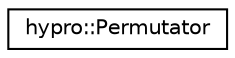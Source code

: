 digraph "Graphical Class Hierarchy"
{
  edge [fontname="Helvetica",fontsize="10",labelfontname="Helvetica",labelfontsize="10"];
  node [fontname="Helvetica",fontsize="10",shape=record];
  rankdir="LR";
  Node0 [label="hypro::Permutator",height=0.2,width=0.4,color="black", fillcolor="white", style="filled",URL="$classhypro_1_1Permutator.html"];
}
